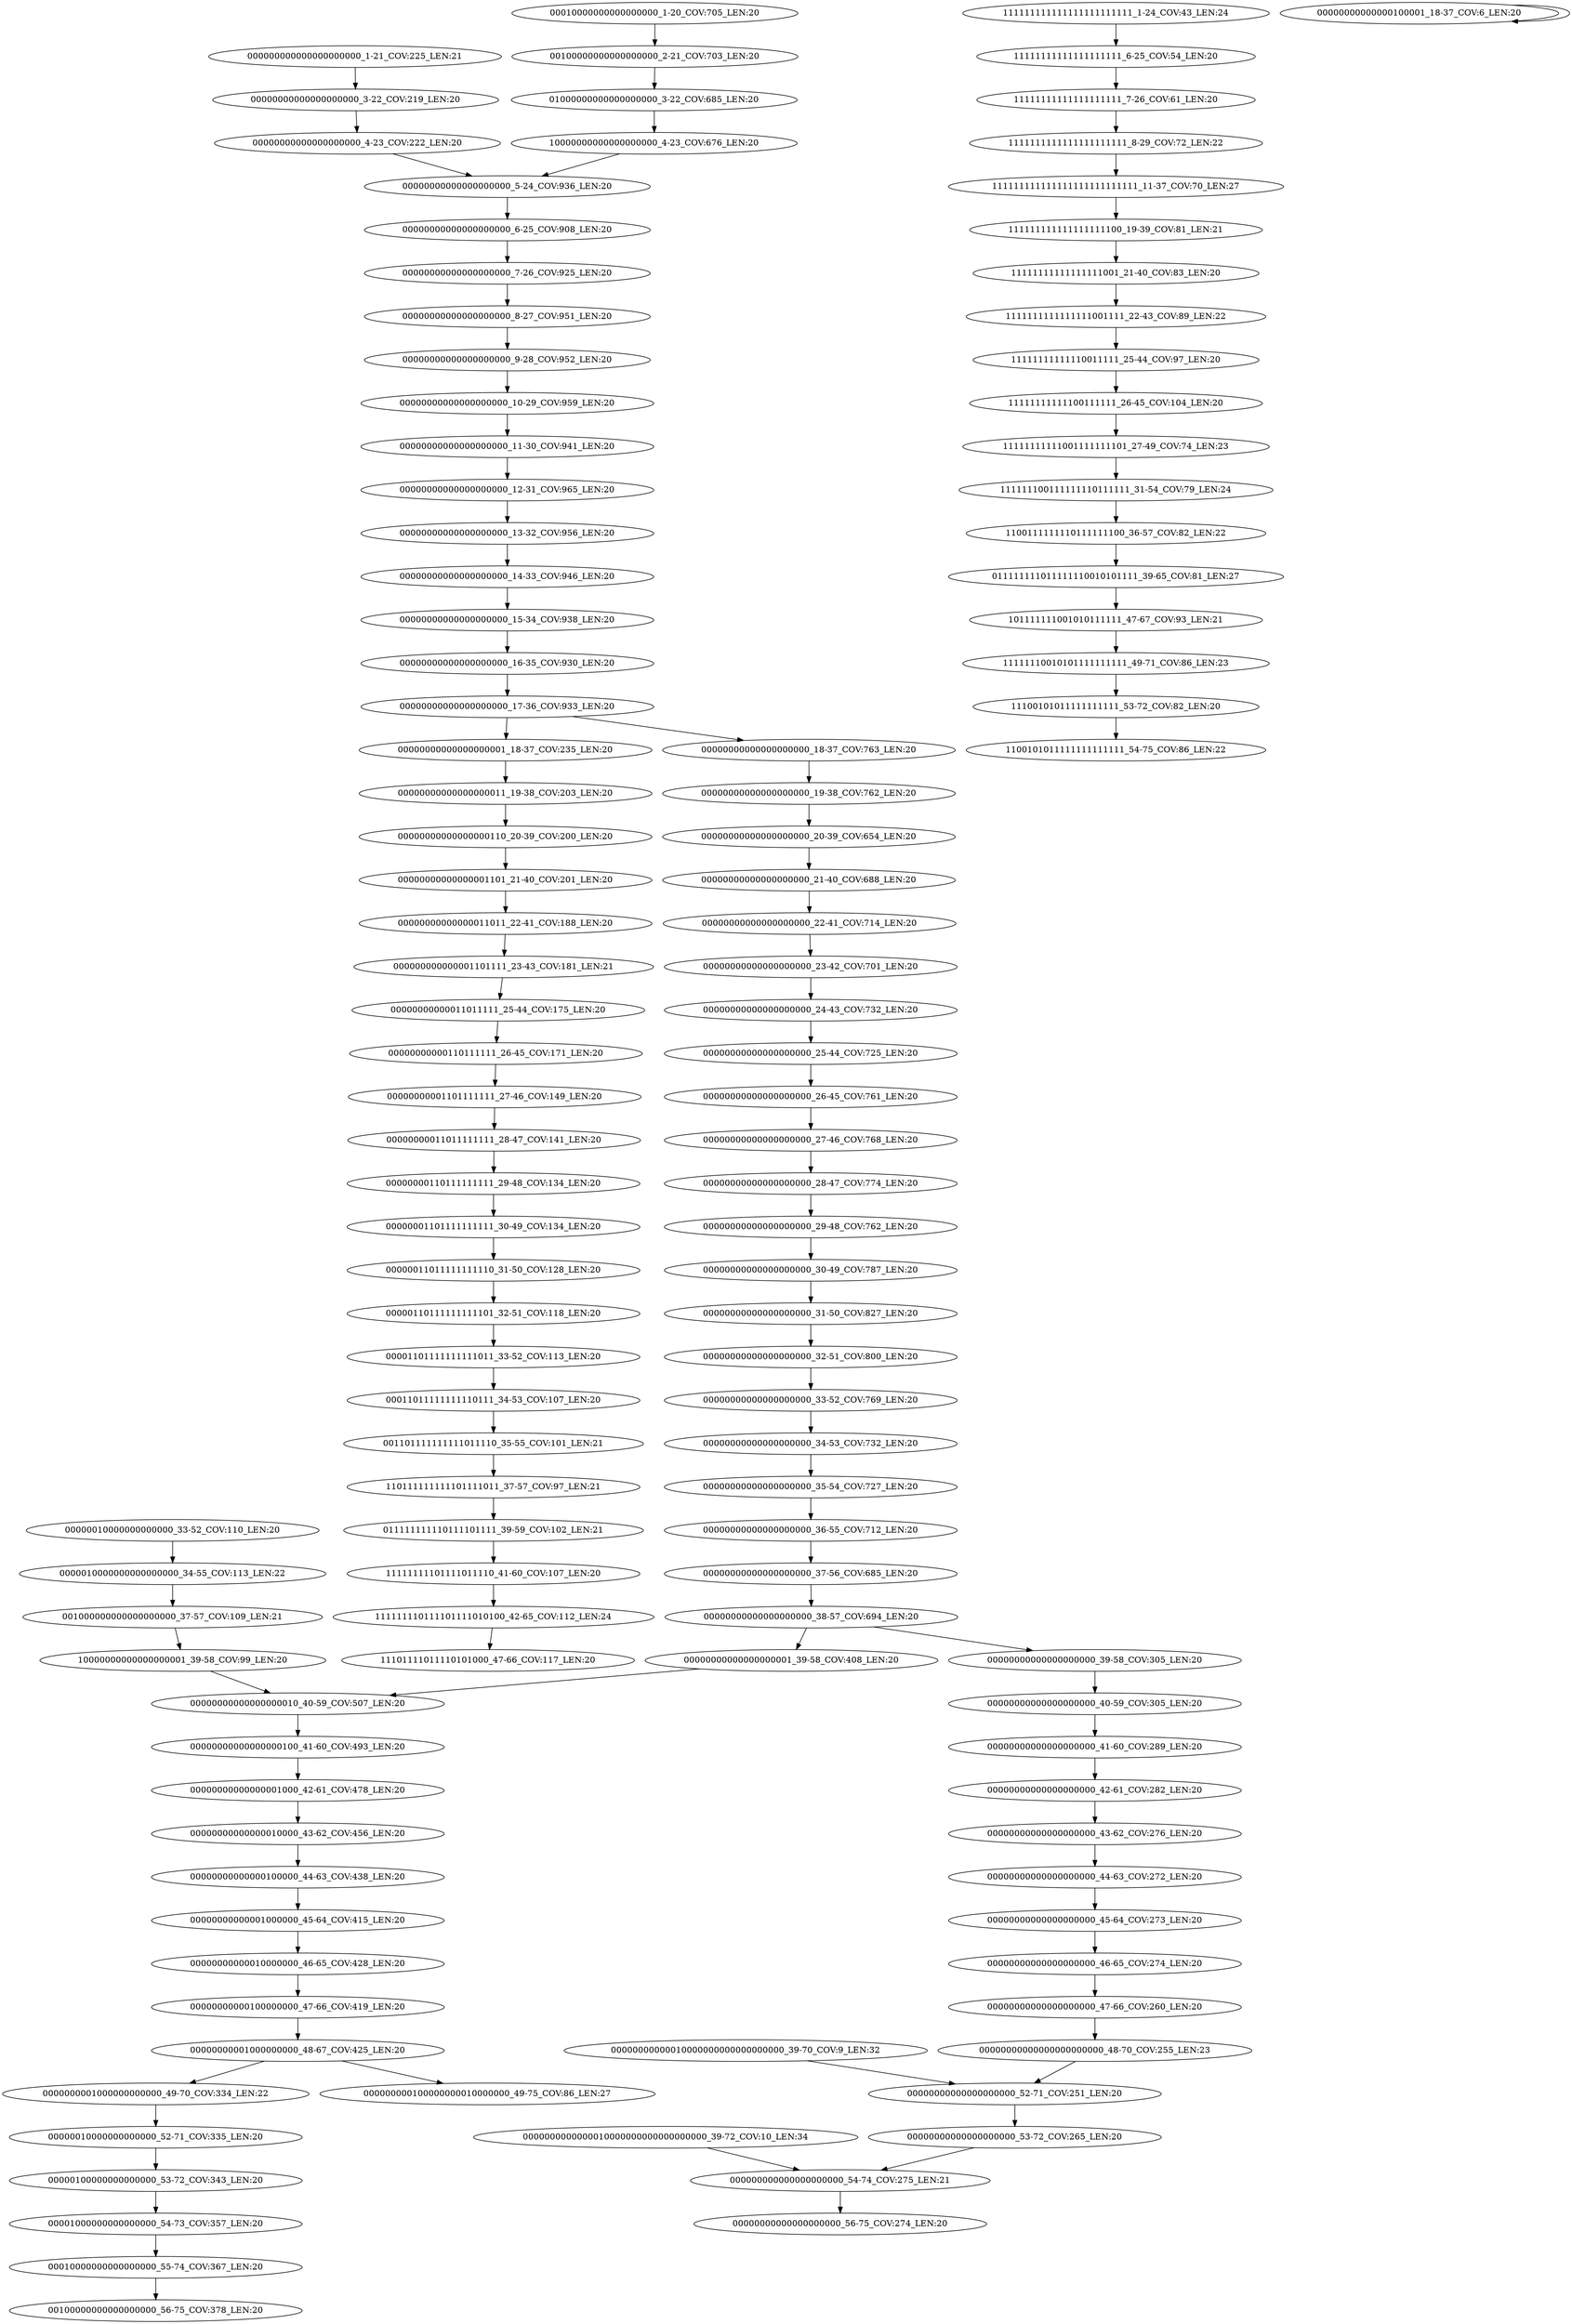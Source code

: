 digraph G {
    "00000000000000000000_37-56_COV:685_LEN:20" -> "00000000000000000000_38-57_COV:694_LEN:20";
    "00000000000010000000_46-65_COV:428_LEN:20" -> "00000000000100000000_47-66_COV:419_LEN:20";
    "00000000000000000000_38-57_COV:694_LEN:20" -> "00000000000000000001_39-58_COV:408_LEN:20";
    "00000000000000000000_38-57_COV:694_LEN:20" -> "00000000000000000000_39-58_COV:305_LEN:20";
    "00001000000000000000_54-73_COV:357_LEN:20" -> "00010000000000000000_55-74_COV:367_LEN:20";
    "00000000001000000000_48-67_COV:425_LEN:20" -> "0000000001000000000000_49-70_COV:334_LEN:22";
    "00000000001000000000_48-67_COV:425_LEN:20" -> "000000000100000000010000000_49-75_COV:86_LEN:27";
    "00000000000000000000_41-60_COV:289_LEN:20" -> "00000000000000000000_42-61_COV:282_LEN:20";
    "00000000000000000010_40-59_COV:507_LEN:20" -> "00000000000000000100_41-60_COV:493_LEN:20";
    "00000000000000000000_8-27_COV:951_LEN:20" -> "00000000000000000000_9-28_COV:952_LEN:20";
    "00000000000000000000_44-63_COV:272_LEN:20" -> "00000000000000000000_45-64_COV:273_LEN:20";
    "00000000000000000000_11-30_COV:941_LEN:20" -> "00000000000000000000_12-31_COV:965_LEN:20";
    "0000010000000000000000_34-55_COV:113_LEN:22" -> "001000000000000000000_37-57_COV:109_LEN:21";
    "00000000000000000001_18-37_COV:235_LEN:20" -> "00000000000000000011_19-38_COV:203_LEN:20";
    "00000000000000000000_6-25_COV:908_LEN:20" -> "00000000000000000000_7-26_COV:925_LEN:20";
    "00000010000000000000_33-52_COV:110_LEN:20" -> "0000010000000000000000_34-55_COV:113_LEN:22";
    "000000000000000000000_1-21_COV:225_LEN:21" -> "00000000000000000000_3-22_COV:219_LEN:20";
    "00000000000000000000_28-47_COV:774_LEN:20" -> "00000000000000000000_29-48_COV:762_LEN:20";
    "00000000000000000000_16-35_COV:930_LEN:20" -> "00000000000000000000_17-36_COV:933_LEN:20";
    "00000000000000000000_34-53_COV:732_LEN:20" -> "00000000000000000000_35-54_COV:727_LEN:20";
    "00000000000000000000_40-59_COV:305_LEN:20" -> "00000000000000000000_41-60_COV:289_LEN:20";
    "00000011011111111110_31-50_COV:128_LEN:20" -> "00000110111111111101_32-51_COV:118_LEN:20";
    "00000000000000000000_46-65_COV:274_LEN:20" -> "00000000000000000000_47-66_COV:260_LEN:20";
    "110111111111101111011_37-57_COV:97_LEN:21" -> "011111111110111101111_39-59_COV:102_LEN:21";
    "00000000000000000011_19-38_COV:203_LEN:20" -> "00000000000000000110_20-39_COV:200_LEN:20";
    "00000000000001000000_45-64_COV:415_LEN:20" -> "00000000000010000000_46-65_COV:428_LEN:20";
    "00000000000000000000_33-52_COV:769_LEN:20" -> "00000000000000000000_34-53_COV:732_LEN:20";
    "00000000000000000000_4-23_COV:222_LEN:20" -> "00000000000000000000_5-24_COV:936_LEN:20";
    "00000000000000000110_20-39_COV:200_LEN:20" -> "00000000000000001101_21-40_COV:201_LEN:20";
    "00000000000000000000_23-42_COV:701_LEN:20" -> "00000000000000000000_24-43_COV:732_LEN:20";
    "00010000000000000000_55-74_COV:367_LEN:20" -> "00100000000000000000_56-75_COV:378_LEN:20";
    "111111110111101111010100_42-65_COV:112_LEN:24" -> "11101111011110101000_47-66_COV:117_LEN:20";
    "11111111111100111111_26-45_COV:104_LEN:20" -> "11111111111001111111101_27-49_COV:74_LEN:23";
    "10000000000000000001_39-58_COV:99_LEN:20" -> "00000000000000000010_40-59_COV:507_LEN:20";
    "00000000000110111111_26-45_COV:171_LEN:20" -> "00000000001101111111_27-46_COV:149_LEN:20";
    "00000000000000000000_19-38_COV:762_LEN:20" -> "00000000000000000000_20-39_COV:654_LEN:20";
    "011111111011111110010101111_39-65_COV:81_LEN:27" -> "101111111001010111111_47-67_COV:93_LEN:21";
    "11111111111001111111101_27-49_COV:74_LEN:23" -> "111111100111111110111111_31-54_COV:79_LEN:24";
    "001000000000000000000_37-57_COV:109_LEN:21" -> "10000000000000000001_39-58_COV:99_LEN:20";
    "0000000001000000000000_49-70_COV:334_LEN:22" -> "00000010000000000000_52-71_COV:335_LEN:20";
    "00000000000000000000_47-66_COV:260_LEN:20" -> "00000000000000000000000_48-70_COV:255_LEN:23";
    "111111100111111110111111_31-54_COV:79_LEN:24" -> "1100111111110111111100_36-57_COV:82_LEN:22";
    "00000000000000000000_35-54_COV:727_LEN:20" -> "00000000000000000000_36-55_COV:712_LEN:20";
    "00000000000000000000_12-31_COV:965_LEN:20" -> "00000000000000000000_13-32_COV:956_LEN:20";
    "00000000000000000000_31-50_COV:827_LEN:20" -> "00000000000000000000_32-51_COV:800_LEN:20";
    "00000000001101111111_27-46_COV:149_LEN:20" -> "00000000011011111111_28-47_COV:141_LEN:20";
    "00000000000000000000_14-33_COV:946_LEN:20" -> "00000000000000000000_15-34_COV:938_LEN:20";
    "00000000110111111111_29-48_COV:134_LEN:20" -> "00000001101111111111_30-49_COV:134_LEN:20";
    "00000000000000000000_3-22_COV:219_LEN:20" -> "00000000000000000000_4-23_COV:222_LEN:20";
    "00000000000000000000_45-64_COV:273_LEN:20" -> "00000000000000000000_46-65_COV:274_LEN:20";
    "00000000000000000001_39-58_COV:408_LEN:20" -> "00000000000000000010_40-59_COV:507_LEN:20";
    "111111111111111111100_19-39_COV:81_LEN:21" -> "11111111111111111001_21-40_COV:83_LEN:20";
    "00000000000000001000_42-61_COV:478_LEN:20" -> "00000000000000010000_43-62_COV:456_LEN:20";
    "11111111101111011110_41-60_COV:107_LEN:20" -> "111111110111101111010100_42-65_COV:112_LEN:24";
    "00000000000000000000_18-37_COV:763_LEN:20" -> "00000000000000000000_19-38_COV:762_LEN:20";
    "00000000000100000000_47-66_COV:419_LEN:20" -> "00000000001000000000_48-67_COV:425_LEN:20";
    "00000100000000000000_53-72_COV:343_LEN:20" -> "00001000000000000000_54-73_COV:357_LEN:20";
    "00000000000000000000_29-48_COV:762_LEN:20" -> "00000000000000000000_30-49_COV:787_LEN:20";
    "00000000000000000000_53-72_COV:265_LEN:20" -> "000000000000000000000_54-74_COV:275_LEN:21";
    "00000000000000000000_32-51_COV:800_LEN:20" -> "00000000000000000000_33-52_COV:769_LEN:20";
    "11111111111110011111_25-44_COV:97_LEN:20" -> "11111111111100111111_26-45_COV:104_LEN:20";
    "10000000000000000000_4-23_COV:676_LEN:20" -> "00000000000000000000_5-24_COV:936_LEN:20";
    "00000000000000000000_30-49_COV:787_LEN:20" -> "00000000000000000000_31-50_COV:827_LEN:20";
    "00000000000000000000_5-24_COV:936_LEN:20" -> "00000000000000000000_6-25_COV:908_LEN:20";
    "111111111111111111111111_1-24_COV:43_LEN:24" -> "11111111111111111111_6-25_COV:54_LEN:20";
    "00000000000000000000_20-39_COV:654_LEN:20" -> "00000000000000000000_21-40_COV:688_LEN:20";
    "11111111111111111111_6-25_COV:54_LEN:20" -> "11111111111111111111_7-26_COV:61_LEN:20";
    "00001101111111111011_33-52_COV:113_LEN:20" -> "00011011111111110111_34-53_COV:107_LEN:20";
    "1111111111111111001111_22-43_COV:89_LEN:22" -> "11111111111110011111_25-44_COV:97_LEN:20";
    "000000000000001101111_23-43_COV:181_LEN:21" -> "00000000000011011111_25-44_COV:175_LEN:20";
    "101111111001010111111_47-67_COV:93_LEN:21" -> "11111110010101111111111_49-71_COV:86_LEN:23";
    "00000000000000000000000_48-70_COV:255_LEN:23" -> "00000000000000000000_52-71_COV:251_LEN:20";
    "00000000000000000000_7-26_COV:925_LEN:20" -> "00000000000000000000_8-27_COV:951_LEN:20";
    "00000000000000000100_41-60_COV:493_LEN:20" -> "00000000000000001000_42-61_COV:478_LEN:20";
    "00000000000000000000_24-43_COV:732_LEN:20" -> "00000000000000000000_25-44_COV:725_LEN:20";
    "00000000000000010000_43-62_COV:456_LEN:20" -> "00000000000000100000_44-63_COV:438_LEN:20";
    "00000110111111111101_32-51_COV:118_LEN:20" -> "00001101111111111011_33-52_COV:113_LEN:20";
    "11111111111111111001_21-40_COV:83_LEN:20" -> "1111111111111111001111_22-43_COV:89_LEN:22";
    "011111111110111101111_39-59_COV:102_LEN:21" -> "11111111101111011110_41-60_COV:107_LEN:20";
    "00000000000000000000_21-40_COV:688_LEN:20" -> "00000000000000000000_22-41_COV:714_LEN:20";
    "00000000000000000000_17-36_COV:933_LEN:20" -> "00000000000000000001_18-37_COV:235_LEN:20";
    "00000000000000000000_17-36_COV:933_LEN:20" -> "00000000000000000000_18-37_COV:763_LEN:20";
    "000000000000000000000_54-74_COV:275_LEN:21" -> "00000000000000000000_56-75_COV:274_LEN:20";
    "00000000000000000000_43-62_COV:276_LEN:20" -> "00000000000000000000_44-63_COV:272_LEN:20";
    "00000010000000000000_52-71_COV:335_LEN:20" -> "00000100000000000000_53-72_COV:343_LEN:20";
    "0000000000000010000000000000000000_39-72_COV:10_LEN:34" -> "000000000000000000000_54-74_COV:275_LEN:21";
    "00000000000000011011_22-41_COV:188_LEN:20" -> "000000000000001101111_23-43_COV:181_LEN:21";
    "1100111111110111111100_36-57_COV:82_LEN:22" -> "011111111011111110010101111_39-65_COV:81_LEN:27";
    "001101111111111011110_35-55_COV:101_LEN:21" -> "110111111111101111011_37-57_COV:97_LEN:21";
    "00000000000000000000_36-55_COV:712_LEN:20" -> "00000000000000000000_37-56_COV:685_LEN:20";
    "00000000000000000000_42-61_COV:282_LEN:20" -> "00000000000000000000_43-62_COV:276_LEN:20";
    "00000000000000000000_15-34_COV:938_LEN:20" -> "00000000000000000000_16-35_COV:930_LEN:20";
    "00000000000011011111_25-44_COV:175_LEN:20" -> "00000000000110111111_26-45_COV:171_LEN:20";
    "11111111111111111111_7-26_COV:61_LEN:20" -> "1111111111111111111111_8-29_COV:72_LEN:22";
    "01000000000000000000_3-22_COV:685_LEN:20" -> "10000000000000000000_4-23_COV:676_LEN:20";
    "00000001101111111111_30-49_COV:134_LEN:20" -> "00000011011111111110_31-50_COV:128_LEN:20";
    "00000000000000000000_9-28_COV:952_LEN:20" -> "00000000000000000000_10-29_COV:959_LEN:20";
    "111111111111111111111111111_11-37_COV:70_LEN:27" -> "111111111111111111100_19-39_COV:81_LEN:21";
    "00000000000000000000_25-44_COV:725_LEN:20" -> "00000000000000000000_26-45_COV:761_LEN:20";
    "00000000000000100000_44-63_COV:438_LEN:20" -> "00000000000001000000_45-64_COV:415_LEN:20";
    "00000000000000000000_39-58_COV:305_LEN:20" -> "00000000000000000000_40-59_COV:305_LEN:20";
    "00000000000000000000_13-32_COV:956_LEN:20" -> "00000000000000000000_14-33_COV:946_LEN:20";
    "00000000000000001101_21-40_COV:201_LEN:20" -> "00000000000000011011_22-41_COV:188_LEN:20";
    "00000000000000000000_52-71_COV:251_LEN:20" -> "00000000000000000000_53-72_COV:265_LEN:20";
    "00000000000000000000_27-46_COV:768_LEN:20" -> "00000000000000000000_28-47_COV:774_LEN:20";
    "00000000000000100001_18-37_COV:6_LEN:20" -> "00000000000000100001_18-37_COV:6_LEN:20";
    "00100000000000000000_2-21_COV:703_LEN:20" -> "01000000000000000000_3-22_COV:685_LEN:20";
    "11100101011111111111_53-72_COV:82_LEN:20" -> "1100101011111111111111_54-75_COV:86_LEN:22";
    "00000000000010000000000000000000_39-70_COV:9_LEN:32" -> "00000000000000000000_52-71_COV:251_LEN:20";
    "00000000000000000000_22-41_COV:714_LEN:20" -> "00000000000000000000_23-42_COV:701_LEN:20";
    "00000000000000000000_26-45_COV:761_LEN:20" -> "00000000000000000000_27-46_COV:768_LEN:20";
    "00000000000000000000_10-29_COV:959_LEN:20" -> "00000000000000000000_11-30_COV:941_LEN:20";
    "00011011111111110111_34-53_COV:107_LEN:20" -> "001101111111111011110_35-55_COV:101_LEN:21";
    "00010000000000000000_1-20_COV:705_LEN:20" -> "00100000000000000000_2-21_COV:703_LEN:20";
    "11111110010101111111111_49-71_COV:86_LEN:23" -> "11100101011111111111_53-72_COV:82_LEN:20";
    "1111111111111111111111_8-29_COV:72_LEN:22" -> "111111111111111111111111111_11-37_COV:70_LEN:27";
    "00000000011011111111_28-47_COV:141_LEN:20" -> "00000000110111111111_29-48_COV:134_LEN:20";
}
